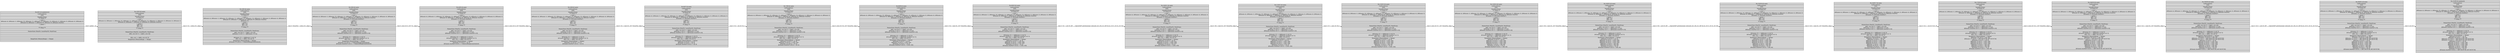 digraph ARG {
graph [rankdir="LR"]
node [style="filled" shape="box"]
0 [label="No.0(N1 @ main[entry]) | <fCallStackState> CallStackState:\nmain | <fValueBaseState> ValueBaseState:\n *** Stack *** | (- main -)\n@R(main::$), @R(main::1), @R(main::10), @R(main::11), @R(main::12), @R(main::13), @R(main::2), @R(main::3), @R(main::4), @R(main::5)\n@R(main::6), @R(main::7), @R(main::8), @R(main::9), @R(main::localVar)\n | (- global -)\n\n |  *** Heap *** |  |  PointerState (PointTo, LoosePointTo, PointFrom) |  |  |  |  RangeState (MemoryRange ::= Range) \n |" shape="record" id="0"]
1 [label="No.1(N23 @ main) | <fCallStackState> CallStackState:\nmain | <fValueBaseState> ValueBaseState:\n *** Stack *** | (- main -)\n@R(main::$), @R(main::1), @R(main::10), @R(main::11), @R(main::12), @R(main::13), @R(main::2), @R(main::3), @R(main::4), @R(main::5)\n@R(main::6), @R(main::7), @R(main::8), @R(main::9), @R(main::localVar)\n | (- global -)\n@R(::.str)\n@S(::.str) |  *** Heap *** |  |  PointerState (PointTo, LoosePointTo, PointFrom) | @R(::.str)+[0,7] ::= [[@S(::.str)+0]] |  | @S(::.str) ::= [@R(::.str)+[0,7]] |  RangeState (MemoryRange ::= Range) \n |" shape="record" id="1"]
2 [label="No.2(N3 @ main) | <fCallStackState> CallStackState:\nmain | <fValueBaseState> ValueBaseState:\n *** Stack *** | (- main -)\n@R(main::$), @R(main::1), @R(main::10), @R(main::11), @R(main::12), @R(main::13), @R(main::2), @R(main::3), @R(main::4), @R(main::5)\n@R(main::6), @R(main::7), @R(main::8), @R(main::9), @R(main::localVar)\n@S(main::1*) | (- global -)\n@R(::.str)\n@S(::.str) |  *** Heap *** |  |  PointerState (PointTo, LoosePointTo, PointFrom) | @R(::.str)+[0,7] ::= [[@S(::.str)+0]]\n@R(main::1)+[0,7] ::= [[@S(main::1*)+0]] |  | @S(main::1*) ::= [@R(main::1)+[0,7]]\n@S(::.str) ::= [@R(::.str)+[0,7]] |  RangeState (MemoryRange ::= Range) \n@S(main::1*)+[0,3] ::= UnknownRange(uninitialized) |" shape="record" id="2"]
3 [label="No.3(N4 @ main) | <fCallStackState> CallStackState:\nmain | <fValueBaseState> ValueBaseState:\n *** Stack *** | (- main -)\n@R(main::$), @R(main::1), @R(main::10), @R(main::11), @R(main::12), @R(main::13), @R(main::2), @R(main::3), @R(main::4), @R(main::5)\n@R(main::6), @R(main::7), @R(main::8), @R(main::9), @R(main::localVar)\n@S(main::1*), @S(main::localVar*) | (- global -)\n@R(::.str)\n@S(::.str) |  *** Heap *** |  |  PointerState (PointTo, LoosePointTo, PointFrom) | @R(::.str)+[0,7] ::= [[@S(::.str)+0]]\n@R(main::1)+[0,7] ::= [[@S(main::1*)+0]]\n@R(main::localVar)+[0,7] ::= [[@S(main::localVar*)+0]] |  | @S(main::1*) ::= [@R(main::1)+[0,7]]\n@S(main::localVar*) ::= [@R(main::localVar)+[0,7]]\n@S(::.str) ::= [@R(::.str)+[0,7]] |  RangeState (MemoryRange ::= Range) \n@S(main::1*)+[0,3] ::= UnknownRange(uninitialized)\n@S(main::localVar*)+[0,3] ::= UnknownRange(uninitialized) |" shape="record" id="3"]
4 [label="No.4(N5 @ main) | <fCallStackState> CallStackState:\nmain | <fValueBaseState> ValueBaseState:\n *** Stack *** | (- main -)\n@R(main::$), @R(main::1), @R(main::10), @R(main::11), @R(main::12), @R(main::13), @R(main::2), @R(main::3), @R(main::4), @R(main::5)\n@R(main::6), @R(main::7), @R(main::8), @R(main::9), @R(main::localVar)\n@S(main::1*), @S(main::localVar*) | (- global -)\n@R(::.str)\n@S(::.str) |  *** Heap *** |  |  PointerState (PointTo, LoosePointTo, PointFrom) | @R(::.str)+[0,7] ::= [[@S(::.str)+0]]\n@R(main::1)+[0,7] ::= [[@S(main::1*)+0]]\n@R(main::localVar)+[0,7] ::= [[@S(main::localVar*)+0]] |  | @S(main::1*) ::= [@R(main::1)+[0,7]]\n@S(main::localVar*) ::= [@R(main::localVar)+[0,7]]\n@S(::.str) ::= [@R(::.str)+[0,7]] |  RangeState (MemoryRange ::= Range) \n@S(main::1*)+[0,3] ::= [0, 0]\n@S(main::localVar*)+[0,3] ::= UnknownRange(uninitialized) |" shape="record" id="4"]
5 [label="No.5(N6 @ main) | <fCallStackState> CallStackState:\nmain | <fValueBaseState> ValueBaseState:\n *** Stack *** | (- main -)\n@R(main::$), @R(main::1), @R(main::10), @R(main::11), @R(main::12), @R(main::13), @R(main::2), @R(main::3), @R(main::4), @R(main::5)\n@R(main::6), @R(main::7), @R(main::8), @R(main::9), @R(main::localVar)\n@S(main::1*), @S(main::localVar*) | (- global -)\n@R(::.str)\n@S(::.str) |  *** Heap *** |  |  PointerState (PointTo, LoosePointTo, PointFrom) | @R(::.str)+[0,7] ::= [[@S(::.str)+0]]\n@R(main::1)+[0,7] ::= [[@S(main::1*)+0]]\n@R(main::localVar)+[0,7] ::= [[@S(main::localVar*)+0]] |  | @S(main::1*) ::= [@R(main::1)+[0,7]]\n@S(main::localVar*) ::= [@R(main::localVar)+[0,7]]\n@S(::.str) ::= [@R(::.str)+[0,7]] |  RangeState (MemoryRange ::= Range) \n@S(main::1*)+[0,3] ::= [0, 0]\n@S(main::localVar*)+[0,3] ::= [8, 8] |" shape="record" id="5"]
6 [label="No.6(N7 @ main) | <fCallStackState> CallStackState:\nmain | <fValueBaseState> ValueBaseState:\n *** Stack *** | (- main -)\n@R(main::$), @R(main::1), @R(main::10), @R(main::11), @R(main::12), @R(main::13), @R(main::2), @R(main::3), @R(main::4), @R(main::5)\n@R(main::6), @R(main::7), @R(main::8), @R(main::9), @R(main::localVar)\n@S(main::1*), @S(main::localVar*) | (- global -)\n@R(::.str)\n@S(::.str) |  *** Heap *** |  |  PointerState (PointTo, LoosePointTo, PointFrom) | @R(::.str)+[0,7] ::= [[@S(::.str)+0]]\n@R(main::1)+[0,7] ::= [[@S(main::1*)+0]]\n@R(main::localVar)+[0,7] ::= [[@S(main::localVar*)+0]] |  | @S(main::1*) ::= [@R(main::1)+[0,7]]\n@S(main::localVar*) ::= [@R(main::localVar)+[0,7]]\n@S(::.str) ::= [@R(::.str)+[0,7]] |  RangeState (MemoryRange ::= Range) \n@R(main::2)+[0,3] ::= [8, 8]\n@S(main::1*)+[0,3] ::= [0, 0]\n@S(main::localVar*)+[0,3] ::= [8, 8] |" shape="record" id="6"]
7 [label="No.7(N8 @ main) | <fCallStackState> CallStackState:\nmain | <fValueBaseState> ValueBaseState:\n *** Stack *** | (- main -)\n@R(main::$), @R(main::1), @R(main::10), @R(main::11), @R(main::12), @R(main::13), @R(main::2), @R(main::3), @R(main::4), @R(main::5)\n@R(main::6), @R(main::7), @R(main::8), @R(main::9), @R(main::localVar)\n@S(main::1*), @S(main::localVar*) | (- global -)\n@R(::.str)\n@S(::.str) |  *** Heap *** |  |  PointerState (PointTo, LoosePointTo, PointFrom) | @R(::.str)+[0,7] ::= [[@S(::.str)+0]]\n@R(main::1)+[0,7] ::= [[@S(main::1*)+0]]\n@R(main::localVar)+[0,7] ::= [[@S(main::localVar*)+0]] |  | @S(main::1*) ::= [@R(main::1)+[0,7]]\n@S(main::localVar*) ::= [@R(main::localVar)+[0,7]]\n@S(::.str) ::= [@R(::.str)+[0,7]] |  RangeState (MemoryRange ::= Range) \n@R(main::2)+[0,3] ::= [8, 8]\n@R(main::3)+[0,3] ::= [256, 256]\n@S(main::1*)+[0,3] ::= [0, 0]\n@S(main::localVar*)+[0,3] ::= [8, 8] |" shape="record" id="7"]
8 [label="No.8(N9 @ main) | <fCallStackState> CallStackState:\nmain | <fValueBaseState> ValueBaseState:\n *** Stack *** | (- main -)\n@R(main::$), @R(main::1), @R(main::10), @R(main::11), @R(main::12), @R(main::13), @R(main::2), @R(main::3), @R(main::4), @R(main::5)\n@R(main::6), @R(main::7), @R(main::8), @R(main::9), @R(main::localVar)\n@S(main::1*), @S(main::localVar*) | (- global -)\n@R(::.str)\n@S(::.str) |  *** Heap *** |  |  PointerState (PointTo, LoosePointTo, PointFrom) | @R(::.str)+[0,7] ::= [[@S(::.str)+0]]\n@R(main::1)+[0,7] ::= [[@S(main::1*)+0]]\n@R(main::localVar)+[0,7] ::= [[@S(main::localVar*)+0]] |  | @S(main::1*) ::= [@R(main::1)+[0,7]]\n@S(main::localVar*) ::= [@R(main::localVar)+[0,7]]\n@S(::.str) ::= [@R(::.str)+[0,7]] |  RangeState (MemoryRange ::= Range) \n@R(main::2)+[0,3] ::= [8, 8]\n@R(main::3)+[0,3] ::= [256, 256]\n@S(main::1*)+[0,3] ::= [0, 0]\n@S(main::localVar*)+[0,3] ::= [256, 256] |" shape="record" id="8"]
9 [label="No.9(N10 @ main) | <fCallStackState> CallStackState:\nmain | <fValueBaseState> ValueBaseState:\n *** Stack *** | (- main -)\n@R(main::$), @R(main::1), @R(main::10), @R(main::11), @R(main::12), @R(main::13), @R(main::2), @R(main::3), @R(main::4), @R(main::5)\n@R(main::6), @R(main::7), @R(main::8), @R(main::9), @R(main::localVar)\n@S(main::1*), @S(main::localVar*) | (- global -)\n@R(::.str)\n@S(::.str) |  *** Heap *** |  |  PointerState (PointTo, LoosePointTo, PointFrom) | @R(::.str)+[0,7] ::= [[@S(::.str)+0]]\n@R(main::1)+[0,7] ::= [[@S(main::1*)+0]]\n@R(main::localVar)+[0,7] ::= [[@S(main::localVar*)+0]] |  | @S(main::1*) ::= [@R(main::1)+[0,7]]\n@S(main::localVar*) ::= [@R(main::localVar)+[0,7]]\n@S(::.str) ::= [@R(::.str)+[0,7]] |  RangeState (MemoryRange ::= Range) \n@R(main::2)+[0,3] ::= [8, 8]\n@R(main::3)+[0,3] ::= [256, 256]\n@R(main::4)+[0,3] ::= [256, 256]\n@S(main::1*)+[0,3] ::= [0, 0]\n@S(main::localVar*)+[0,3] ::= [256, 256] |" shape="record" id="9"]
10 [label="No.10(N11 @ main) | <fCallStackState> CallStackState:\nmain | <fValueBaseState> ValueBaseState:\n *** Stack *** | (- main -)\n@R(main::$), @R(main::1), @R(main::10), @R(main::11), @R(main::12), @R(main::13), @R(main::2), @R(main::3), @R(main::4), @R(main::5)\n@R(main::6), @R(main::7), @R(main::8), @R(main::9), @R(main::localVar)\n@S(main::1*), @S(main::localVar*) | (- global -)\n@R(::.str)\n@S(::.str) |  *** Heap *** |  |  PointerState (PointTo, LoosePointTo, PointFrom) | @R(::.str)+[0,7] ::= [[@S(::.str)+0]]\n@R(main::1)+[0,7] ::= [[@S(main::1*)+0]]\n@R(main::localVar)+[0,7] ::= [[@S(main::localVar*)+0]] |  | @S(main::1*) ::= [@R(main::1)+[0,7]]\n@S(main::localVar*) ::= [@R(main::localVar)+[0,7]]\n@S(::.str) ::= [@R(::.str)+[0,7]] |  RangeState (MemoryRange ::= Range) \n@R(main::2)+[0,3] ::= [8, 8]\n@R(main::3)+[0,3] ::= [256, 256]\n@R(main::4)+[0,3] ::= [256, 256]\n@S(main::1*)+[0,3] ::= [0, 0]\n@S(main::localVar*)+[0,3] ::= [256, 256] |" shape="record" id="10"]
11 [label="No.11(N12 @ main) | <fCallStackState> CallStackState:\nmain | <fValueBaseState> ValueBaseState:\n *** Stack *** | (- main -)\n@R(main::$), @R(main::1), @R(main::10), @R(main::11), @R(main::12), @R(main::13), @R(main::2), @R(main::3), @R(main::4), @R(main::5)\n@R(main::6), @R(main::7), @R(main::8), @R(main::9), @R(main::localVar)\n@S(main::1*), @S(main::localVar*) | (- global -)\n@R(::.str)\n@S(::.str) |  *** Heap *** |  |  PointerState (PointTo, LoosePointTo, PointFrom) | @R(::.str)+[0,7] ::= [[@S(::.str)+0]]\n@R(main::1)+[0,7] ::= [[@S(main::1*)+0]]\n@R(main::localVar)+[0,7] ::= [[@S(main::localVar*)+0]] |  | @S(main::1*) ::= [@R(main::1)+[0,7]]\n@S(main::localVar*) ::= [@R(main::localVar)+[0,7]]\n@S(::.str) ::= [@R(::.str)+[0,7]] |  RangeState (MemoryRange ::= Range) \n@R(main::2)+[0,3] ::= [8, 8]\n@R(main::3)+[0,3] ::= [256, 256]\n@R(main::4)+[0,3] ::= [256, 256]\n@R(main::6)+[0,3] ::= [256, 256]\n@S(main::1*)+[0,3] ::= [0, 0]\n@S(main::localVar*)+[0,3] ::= [256, 256] |" shape="record" id="11"]
12 [label="No.12(N13 @ main) | <fCallStackState> CallStackState:\nmain | <fValueBaseState> ValueBaseState:\n *** Stack *** | (- main -)\n@R(main::$), @R(main::1), @R(main::10), @R(main::11), @R(main::12), @R(main::13), @R(main::2), @R(main::3), @R(main::4), @R(main::5)\n@R(main::6), @R(main::7), @R(main::8), @R(main::9), @R(main::localVar)\n@S(main::1*), @S(main::localVar*) | (- global -)\n@R(::.str)\n@S(::.str) |  *** Heap *** |  |  PointerState (PointTo, LoosePointTo, PointFrom) | @R(::.str)+[0,7] ::= [[@S(::.str)+0]]\n@R(main::1)+[0,7] ::= [[@S(main::1*)+0]]\n@R(main::localVar)+[0,7] ::= [[@S(main::localVar*)+0]] |  | @S(main::1*) ::= [@R(main::1)+[0,7]]\n@S(main::localVar*) ::= [@R(main::localVar)+[0,7]]\n@S(::.str) ::= [@R(::.str)+[0,7]] |  RangeState (MemoryRange ::= Range) \n@R(main::2)+[0,3] ::= [8, 8]\n@R(main::3)+[0,3] ::= [256, 256]\n@R(main::4)+[0,3] ::= [256, 256]\n@R(main::6)+[0,3] ::= [256, 256]\n@R(main::7)+[0,3] ::= [64, 64]\n@S(main::1*)+[0,3] ::= [0, 0]\n@S(main::localVar*)+[0,3] ::= [256, 256] |" shape="record" id="12"]
13 [label="No.13(N14 @ main) | <fCallStackState> CallStackState:\nmain | <fValueBaseState> ValueBaseState:\n *** Stack *** | (- main -)\n@R(main::$), @R(main::1), @R(main::10), @R(main::11), @R(main::12), @R(main::13), @R(main::2), @R(main::3), @R(main::4), @R(main::5)\n@R(main::6), @R(main::7), @R(main::8), @R(main::9), @R(main::localVar)\n@S(main::1*), @S(main::localVar*) | (- global -)\n@R(::.str)\n@S(::.str) |  *** Heap *** |  |  PointerState (PointTo, LoosePointTo, PointFrom) | @R(::.str)+[0,7] ::= [[@S(::.str)+0]]\n@R(main::1)+[0,7] ::= [[@S(main::1*)+0]]\n@R(main::localVar)+[0,7] ::= [[@S(main::localVar*)+0]] |  | @S(main::1*) ::= [@R(main::1)+[0,7]]\n@S(main::localVar*) ::= [@R(main::localVar)+[0,7]]\n@S(::.str) ::= [@R(::.str)+[0,7]] |  RangeState (MemoryRange ::= Range) \n@R(main::2)+[0,3] ::= [8, 8]\n@R(main::3)+[0,3] ::= [256, 256]\n@R(main::4)+[0,3] ::= [256, 256]\n@R(main::6)+[0,3] ::= [256, 256]\n@R(main::7)+[0,3] ::= [64, 64]\n@S(main::1*)+[0,3] ::= [0, 0]\n@S(main::localVar*)+[0,3] ::= [64, 64] |" shape="record" id="13"]
14 [label="No.14(N15 @ main) | <fCallStackState> CallStackState:\nmain | <fValueBaseState> ValueBaseState:\n *** Stack *** | (- main -)\n@R(main::$), @R(main::1), @R(main::10), @R(main::11), @R(main::12), @R(main::13), @R(main::2), @R(main::3), @R(main::4), @R(main::5)\n@R(main::6), @R(main::7), @R(main::8), @R(main::9), @R(main::localVar)\n@S(main::1*), @S(main::localVar*) | (- global -)\n@R(::.str)\n@S(::.str) |  *** Heap *** |  |  PointerState (PointTo, LoosePointTo, PointFrom) | @R(::.str)+[0,7] ::= [[@S(::.str)+0]]\n@R(main::1)+[0,7] ::= [[@S(main::1*)+0]]\n@R(main::localVar)+[0,7] ::= [[@S(main::localVar*)+0]] |  | @S(main::1*) ::= [@R(main::1)+[0,7]]\n@S(main::localVar*) ::= [@R(main::localVar)+[0,7]]\n@S(::.str) ::= [@R(::.str)+[0,7]] |  RangeState (MemoryRange ::= Range) \n@R(main::2)+[0,3] ::= [8, 8]\n@R(main::3)+[0,3] ::= [256, 256]\n@R(main::4)+[0,3] ::= [256, 256]\n@R(main::6)+[0,3] ::= [256, 256]\n@R(main::7)+[0,3] ::= [64, 64]\n@R(main::8)+[0,3] ::= [64, 64]\n@S(main::1*)+[0,3] ::= [0, 0]\n@S(main::localVar*)+[0,3] ::= [64, 64] |" shape="record" id="14"]
15 [label="No.15(N16 @ main) | <fCallStackState> CallStackState:\nmain | <fValueBaseState> ValueBaseState:\n *** Stack *** | (- main -)\n@R(main::$), @R(main::1), @R(main::10), @R(main::11), @R(main::12), @R(main::13), @R(main::2), @R(main::3), @R(main::4), @R(main::5)\n@R(main::6), @R(main::7), @R(main::8), @R(main::9), @R(main::localVar)\n@S(main::1*), @S(main::localVar*) | (- global -)\n@R(::.str)\n@S(::.str) |  *** Heap *** |  |  PointerState (PointTo, LoosePointTo, PointFrom) | @R(::.str)+[0,7] ::= [[@S(::.str)+0]]\n@R(main::1)+[0,7] ::= [[@S(main::1*)+0]]\n@R(main::localVar)+[0,7] ::= [[@S(main::localVar*)+0]] |  | @S(main::1*) ::= [@R(main::1)+[0,7]]\n@S(main::localVar*) ::= [@R(main::localVar)+[0,7]]\n@S(::.str) ::= [@R(::.str)+[0,7]] |  RangeState (MemoryRange ::= Range) \n@R(main::2)+[0,3] ::= [8, 8]\n@R(main::3)+[0,3] ::= [256, 256]\n@R(main::4)+[0,3] ::= [256, 256]\n@R(main::6)+[0,3] ::= [256, 256]\n@R(main::7)+[0,3] ::= [64, 64]\n@R(main::8)+[0,3] ::= [64, 64]\n@S(main::1*)+[0,3] ::= [0, 0]\n@S(main::localVar*)+[0,3] ::= [64, 64] |" shape="record" id="15"]
16 [label="No.16(N17 @ main) | <fCallStackState> CallStackState:\nmain | <fValueBaseState> ValueBaseState:\n *** Stack *** | (- main -)\n@R(main::$), @R(main::1), @R(main::10), @R(main::11), @R(main::12), @R(main::13), @R(main::2), @R(main::3), @R(main::4), @R(main::5)\n@R(main::6), @R(main::7), @R(main::8), @R(main::9), @R(main::localVar)\n@S(main::1*), @S(main::localVar*) | (- global -)\n@R(::.str)\n@S(::.str) |  *** Heap *** |  |  PointerState (PointTo, LoosePointTo, PointFrom) | @R(::.str)+[0,7] ::= [[@S(::.str)+0]]\n@R(main::1)+[0,7] ::= [[@S(main::1*)+0]]\n@R(main::localVar)+[0,7] ::= [[@S(main::localVar*)+0]] |  | @S(main::1*) ::= [@R(main::1)+[0,7]]\n@S(main::localVar*) ::= [@R(main::localVar)+[0,7]]\n@S(::.str) ::= [@R(::.str)+[0,7]] |  RangeState (MemoryRange ::= Range) \n@R(main::10)+[0,3] ::= [64, 64]\n@R(main::2)+[0,3] ::= [8, 8]\n@R(main::3)+[0,3] ::= [256, 256]\n@R(main::4)+[0,3] ::= [256, 256]\n@R(main::6)+[0,3] ::= [256, 256]\n@R(main::7)+[0,3] ::= [64, 64]\n@R(main::8)+[0,3] ::= [64, 64]\n@S(main::1*)+[0,3] ::= [0, 0]\n@S(main::localVar*)+[0,3] ::= [64, 64] |" shape="record" id="16"]
17 [label="No.17(N18 @ main) | <fCallStackState> CallStackState:\nmain | <fValueBaseState> ValueBaseState:\n *** Stack *** | (- main -)\n@R(main::$), @R(main::1), @R(main::10), @R(main::11), @R(main::12), @R(main::13), @R(main::2), @R(main::3), @R(main::4), @R(main::5)\n@R(main::6), @R(main::7), @R(main::8), @R(main::9), @R(main::localVar)\n@S(main::1*), @S(main::localVar*) | (- global -)\n@R(::.str)\n@S(::.str) |  *** Heap *** |  |  PointerState (PointTo, LoosePointTo, PointFrom) | @R(::.str)+[0,7] ::= [[@S(::.str)+0]]\n@R(main::1)+[0,7] ::= [[@S(main::1*)+0]]\n@R(main::localVar)+[0,7] ::= [[@S(main::localVar*)+0]] |  | @S(main::1*) ::= [@R(main::1)+[0,7]]\n@S(main::localVar*) ::= [@R(main::localVar)+[0,7]]\n@S(::.str) ::= [@R(::.str)+[0,7]] |  RangeState (MemoryRange ::= Range) \n@R(main::10)+[0,3] ::= [64, 64]\n@R(main::11)+[0,3] ::= [68719476736, 68719476736]\n@R(main::2)+[0,3] ::= [8, 8]\n@R(main::3)+[0,3] ::= [256, 256]\n@R(main::4)+[0,3] ::= [256, 256]\n@R(main::6)+[0,3] ::= [256, 256]\n@R(main::7)+[0,3] ::= [64, 64]\n@R(main::8)+[0,3] ::= [64, 64]\n@S(main::1*)+[0,3] ::= [0, 0]\n@S(main::localVar*)+[0,3] ::= [64, 64] |" shape="record" id="17"]
18 [label="No.18(N19 @ main) | <fCallStackState> CallStackState:\nmain | <fValueBaseState> ValueBaseState:\n *** Stack *** | (- main -)\n@R(main::$), @R(main::1), @R(main::10), @R(main::11), @R(main::12), @R(main::13), @R(main::2), @R(main::3), @R(main::4), @R(main::5)\n@R(main::6), @R(main::7), @R(main::8), @R(main::9), @R(main::localVar)\n@S(main::1*), @S(main::localVar*) | (- global -)\n@R(::.str)\n@S(::.str) |  *** Heap *** |  |  PointerState (PointTo, LoosePointTo, PointFrom) | @R(::.str)+[0,7] ::= [[@S(::.str)+0]]\n@R(main::1)+[0,7] ::= [[@S(main::1*)+0]]\n@R(main::localVar)+[0,7] ::= [[@S(main::localVar*)+0]] |  | @S(main::1*) ::= [@R(main::1)+[0,7]]\n@S(main::localVar*) ::= [@R(main::localVar)+[0,7]]\n@S(::.str) ::= [@R(::.str)+[0,7]] |  RangeState (MemoryRange ::= Range) \n@R(main::10)+[0,3] ::= [64, 64]\n@R(main::11)+[0,3] ::= [68719476736, 68719476736]\n@R(main::2)+[0,3] ::= [8, 8]\n@R(main::3)+[0,3] ::= [256, 256]\n@R(main::4)+[0,3] ::= [256, 256]\n@R(main::6)+[0,3] ::= [256, 256]\n@R(main::7)+[0,3] ::= [64, 64]\n@R(main::8)+[0,3] ::= [64, 64]\n@S(main::1*)+[0,3] ::= [0, 0]\n@S(main::localVar*)+[0,3] ::= [68719476736, 68719476736] |" shape="record" id="18"]
19 [label="No.19(N20 @ main) | <fCallStackState> CallStackState:\nmain | <fValueBaseState> ValueBaseState:\n *** Stack *** | (- main -)\n@R(main::$), @R(main::1), @R(main::10), @R(main::11), @R(main::12), @R(main::13), @R(main::2), @R(main::3), @R(main::4), @R(main::5)\n@R(main::6), @R(main::7), @R(main::8), @R(main::9), @R(main::localVar)\n@S(main::1*), @S(main::localVar*) | (- global -)\n@R(::.str)\n@S(::.str) |  *** Heap *** |  |  PointerState (PointTo, LoosePointTo, PointFrom) | @R(::.str)+[0,7] ::= [[@S(::.str)+0]]\n@R(main::1)+[0,7] ::= [[@S(main::1*)+0]]\n@R(main::localVar)+[0,7] ::= [[@S(main::localVar*)+0]] |  | @S(main::1*) ::= [@R(main::1)+[0,7]]\n@S(main::localVar*) ::= [@R(main::localVar)+[0,7]]\n@S(::.str) ::= [@R(::.str)+[0,7]] |  RangeState (MemoryRange ::= Range) \n@R(main::10)+[0,3] ::= [64, 64]\n@R(main::11)+[0,3] ::= [68719476736, 68719476736]\n@R(main::12)+[0,3] ::= [68719476736, 68719476736]\n@R(main::2)+[0,3] ::= [8, 8]\n@R(main::3)+[0,3] ::= [256, 256]\n@R(main::4)+[0,3] ::= [256, 256]\n@R(main::6)+[0,3] ::= [256, 256]\n@R(main::7)+[0,3] ::= [64, 64]\n@R(main::8)+[0,3] ::= [64, 64]\n@S(main::1*)+[0,3] ::= [0, 0]\n@S(main::localVar*)+[0,3] ::= [68719476736, 68719476736] |" shape="record" id="19"]
20 [label="No.20(N21 @ main) | <fCallStackState> CallStackState:\nmain | <fValueBaseState> ValueBaseState:\n *** Stack *** | (- main -)\n@R(main::$), @R(main::1), @R(main::10), @R(main::11), @R(main::12), @R(main::13), @R(main::2), @R(main::3), @R(main::4), @R(main::5)\n@R(main::6), @R(main::7), @R(main::8), @R(main::9), @R(main::localVar)\n@S(main::1*), @S(main::localVar*) | (- global -)\n@R(::.str)\n@S(::.str) |  *** Heap *** |  |  PointerState (PointTo, LoosePointTo, PointFrom) | @R(::.str)+[0,7] ::= [[@S(::.str)+0]]\n@R(main::1)+[0,7] ::= [[@S(main::1*)+0]]\n@R(main::localVar)+[0,7] ::= [[@S(main::localVar*)+0]] |  | @S(main::1*) ::= [@R(main::1)+[0,7]]\n@S(main::localVar*) ::= [@R(main::localVar)+[0,7]]\n@S(::.str) ::= [@R(::.str)+[0,7]] |  RangeState (MemoryRange ::= Range) \n@R(main::10)+[0,3] ::= [64, 64]\n@R(main::11)+[0,3] ::= [68719476736, 68719476736]\n@R(main::12)+[0,3] ::= [68719476736, 68719476736]\n@R(main::2)+[0,3] ::= [8, 8]\n@R(main::3)+[0,3] ::= [256, 256]\n@R(main::4)+[0,3] ::= [256, 256]\n@R(main::6)+[0,3] ::= [256, 256]\n@R(main::7)+[0,3] ::= [64, 64]\n@R(main::8)+[0,3] ::= [64, 64]\n@S(main::1*)+[0,3] ::= [0, 0]\n@S(main::localVar*)+[0,3] ::= [68719476736, 68719476736] |" shape="record" id="20"]
21 [label="No.21(N0 @ main[exit]) | <fCallStackState> CallStackState:\nmain | <fValueBaseState> ValueBaseState:\n *** Stack *** | (- main -)\n@R(main::$), @R(main::1), @R(main::10), @R(main::11), @R(main::12), @R(main::13), @R(main::2), @R(main::3), @R(main::4), @R(main::5)\n@R(main::6), @R(main::7), @R(main::8), @R(main::9), @R(main::localVar)\n@S(main::1*), @S(main::localVar*) | (- global -)\n@R(::.str)\n@S(::.str) |  *** Heap *** |  |  PointerState (PointTo, LoosePointTo, PointFrom) | @R(::.str)+[0,7] ::= [[@S(::.str)+0]]\n@R(main::1)+[0,7] ::= [[@S(main::1*)+0]]\n@R(main::localVar)+[0,7] ::= [[@S(main::localVar*)+0]] |  | @S(main::1*) ::= [@R(main::1)+[0,7]]\n@S(main::localVar*) ::= [@R(main::localVar)+[0,7]]\n@S(::.str) ::= [@R(::.str)+[0,7]] |  RangeState (MemoryRange ::= Range) \n@R(main::$)+[0,3] ::= [0, 0]\n@R(main::10)+[0,3] ::= [64, 64]\n@R(main::11)+[0,3] ::= [68719476736, 68719476736]\n@R(main::12)+[0,3] ::= [68719476736, 68719476736]\n@R(main::2)+[0,3] ::= [8, 8]\n@R(main::3)+[0,3] ::= [256, 256]\n@R(main::4)+[0,3] ::= [256, 256]\n@R(main::6)+[0,3] ::= [256, 256]\n@R(main::7)+[0,3] ::= [64, 64]\n@R(main::8)+[0,3] ::= [64, 64]\n@S(main::1*)+[0,3] ::= [0, 0]\n@S(main::localVar*)+[0,3] ::= [68719476736, 68719476736] |" shape="record" id="21"]
0 -> 1 [label="Line 0: global: .str" id="0 -> 1"]
1 -> 2 [label="Line 0: %1 = alloca i32, align 4" id="1 -> 2"]
2 -> 3 [label="Line 0: %localVar = alloca i32, align 4" id="2 -> 3"]
3 -> 4 [label="Line 0: store i32 0, i32* %1, align 4" id="3 -> 4"]
4 -> 5 [label="Line 0: store i32 8, i32* %localVar, align 4" id="4 -> 5"]
5 -> 6 [label="Line 0: %2 = load i32, i32* %localVar, align 4" id="5 -> 6"]
6 -> 7 [label="Line 0: %3 = shl i32 %2, 5" id="6 -> 7"]
7 -> 8 [label="Line 0: store i32 %3, i32* %localVar, align 4" id="7 -> 8"]
8 -> 9 [label="Line 0: %4 = load i32, i32* %localVar, align 4" id="8 -> 9"]
9 -> 10 [label="Line 0: %5 = call i32 (i8*, ...) @printf(i8* getelementptr inbounds ([4 x i8], [4 x i8]* @.str, i32 0, i32 0), i32 %4)" id="9 -> 10"]
10 -> 11 [label="Line 0: %6 = load i32, i32* %localVar, align 4" id="10 -> 11"]
11 -> 12 [label="Line 0: %7 = ashr i32 %6, 2" id="11 -> 12"]
12 -> 13 [label="Line 0: store i32 %7, i32* %localVar, align 4" id="12 -> 13"]
13 -> 14 [label="Line 0: %8 = load i32, i32* %localVar, align 4" id="13 -> 14"]
14 -> 15 [label="Line 0: %9 = call i32 (i8*, ...) @printf(i8* getelementptr inbounds ([4 x i8], [4 x i8]* @.str, i32 0, i32 0), i32 %8)" id="14 -> 15"]
15 -> 16 [label="Line 0: %10 = load i32, i32* %localVar, align 4" id="15 -> 16"]
16 -> 17 [label="Line 0: %11 = shl i32 %10, 30" id="16 -> 17"]
17 -> 18 [label="Line 0: store i32 %11, i32* %localVar, align 4" id="17 -> 18"]
18 -> 19 [label="Line 0: %12 = load i32, i32* %localVar, align 4" id="18 -> 19"]
19 -> 20 [label="Line 0: %13 = call i32 (i8*, ...) @printf(i8* getelementptr inbounds ([4 x i8], [4 x i8]* @.str, i32 0, i32 0), i32 %12)" id="19 -> 20"]
20 -> 21 [label="Line 0: ret i32 0" id="20 -> 21"]
}
